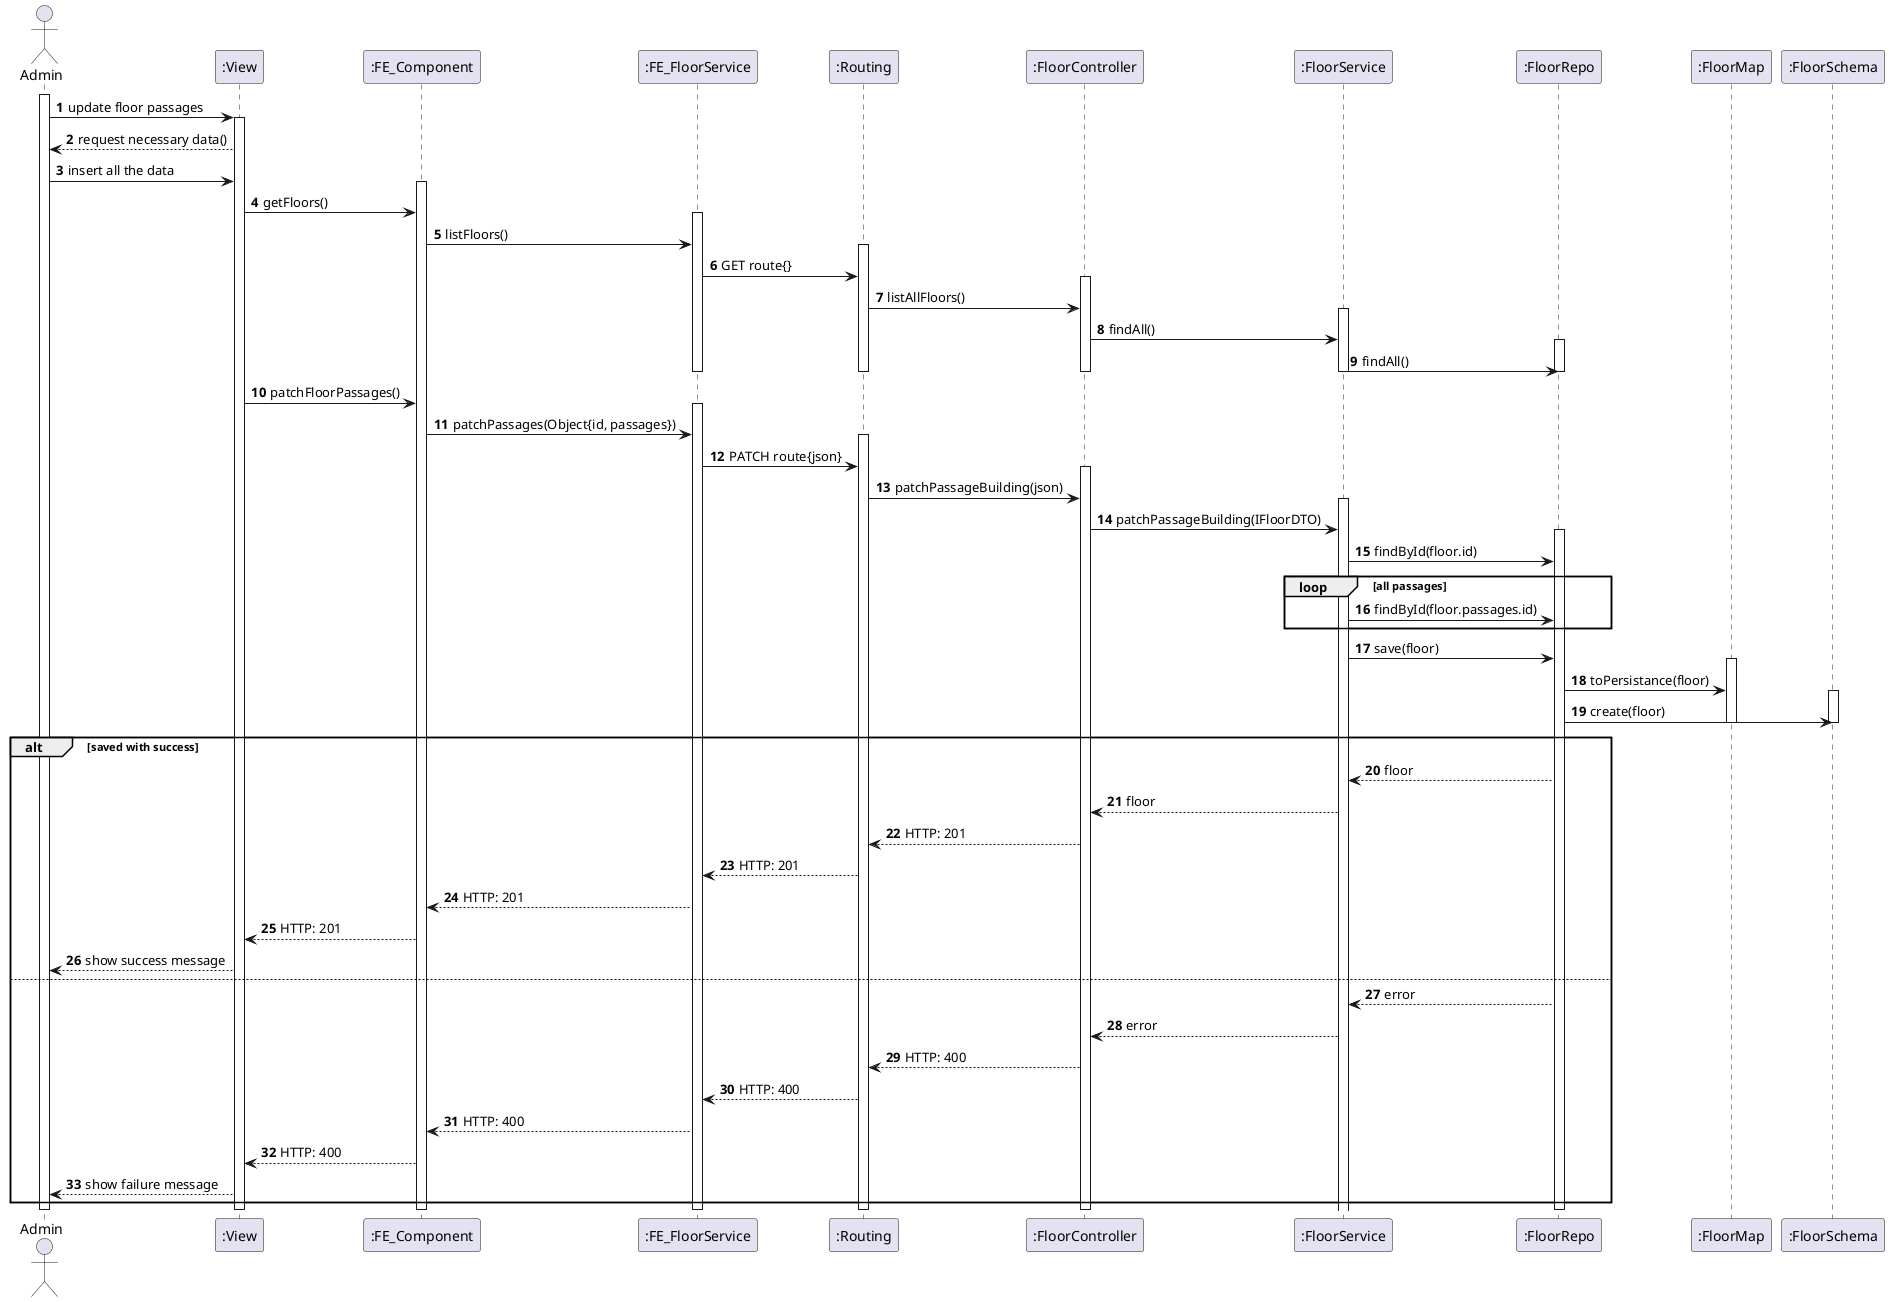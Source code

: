 @startuml
autonumber
'hide footbox
actor "Admin" as admin

participant ":View" as sys
participant ":FE_Component" as comp
participant ":FE_FloorService" as FEsrvc
participant ":Routing" as route
participant ":FloorController" as ctrl
participant ":FloorService" as srvc
participant ":FloorRepo" as repo
participant ":FloorMap" as rtMap
participant ":FloorSchema" as rtSchema

activate admin

admin -> sys: update floor passages
activate sys
sys --> admin: request necessary data()
admin -> sys : insert all the data
activate comp

sys -> comp : getFloors()
activate FEsrvc
comp -> FEsrvc : listFloors()
activate route
FEsrvc -> route: GET route{}
activate ctrl
route -> ctrl: listAllFloors()
activate srvc
ctrl -> srvc: findAll()
activate repo
srvc -> repo: findAll()
deactivate FEsrvc
deactivate route
deactivate ctrl
deactivate srvc
deactivate repo

sys -> comp : patchFloorPassages()
activate FEsrvc
comp -> FEsrvc : patchPassages(Object{id, passages})
activate route
FEsrvc -> route: PATCH route{json}
activate ctrl
route -> ctrl: patchPassageBuilding(json)
activate srvc
ctrl -> srvc: patchPassageBuilding(IFloorDTO)
activate repo
srvc -> repo: findById(floor.id)
loop all passages
    srvc -> repo: findById(floor.passages.id)
end

srvc -> repo: save(floor)
activate rtMap
repo -> rtMap: toPersistance(floor)
activate rtSchema
repo -> rtSchema: create(floor)
deactivate rtSchema
deactivate rtMap

alt saved with success
    repo --> srvc: floor
    srvc --> ctrl: floor
    ctrl --> route : HTTP: 201
    route --> FEsrvc: HTTP: 201
    FEsrvc --> comp: HTTP: 201
    comp --> sys: HTTP: 201
    sys --> admin: show success message
else
    repo --> srvc: error
    srvc --> ctrl: error
    ctrl --> route : HTTP: 400
    route --> FEsrvc: HTTP: 400
    FEsrvc --> comp: HTTP: 400
    comp --> sys: HTTP: 400
    sys --> admin: show failure message
end

deactivate repo
deactivate ctrl
deactivate route
deactivate FEsrvc
deactivate comp
deactivate sys
deactivate admin
@enduml